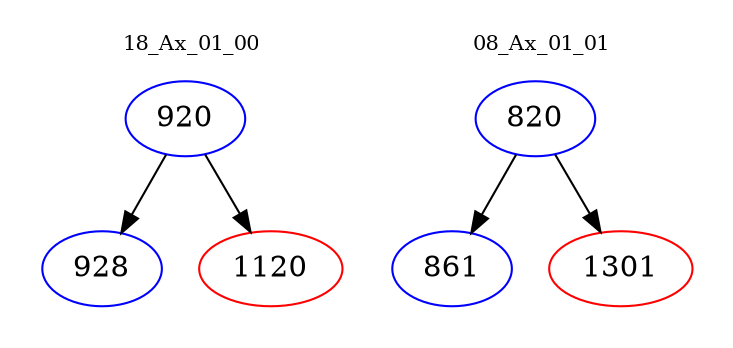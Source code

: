 digraph{
subgraph cluster_0 {
color = white
label = "18_Ax_01_00";
fontsize=10;
T0_920 [label="920", color="blue"]
T0_920 -> T0_928 [color="black"]
T0_928 [label="928", color="blue"]
T0_920 -> T0_1120 [color="black"]
T0_1120 [label="1120", color="red"]
}
subgraph cluster_1 {
color = white
label = "08_Ax_01_01";
fontsize=10;
T1_820 [label="820", color="blue"]
T1_820 -> T1_861 [color="black"]
T1_861 [label="861", color="blue"]
T1_820 -> T1_1301 [color="black"]
T1_1301 [label="1301", color="red"]
}
}
